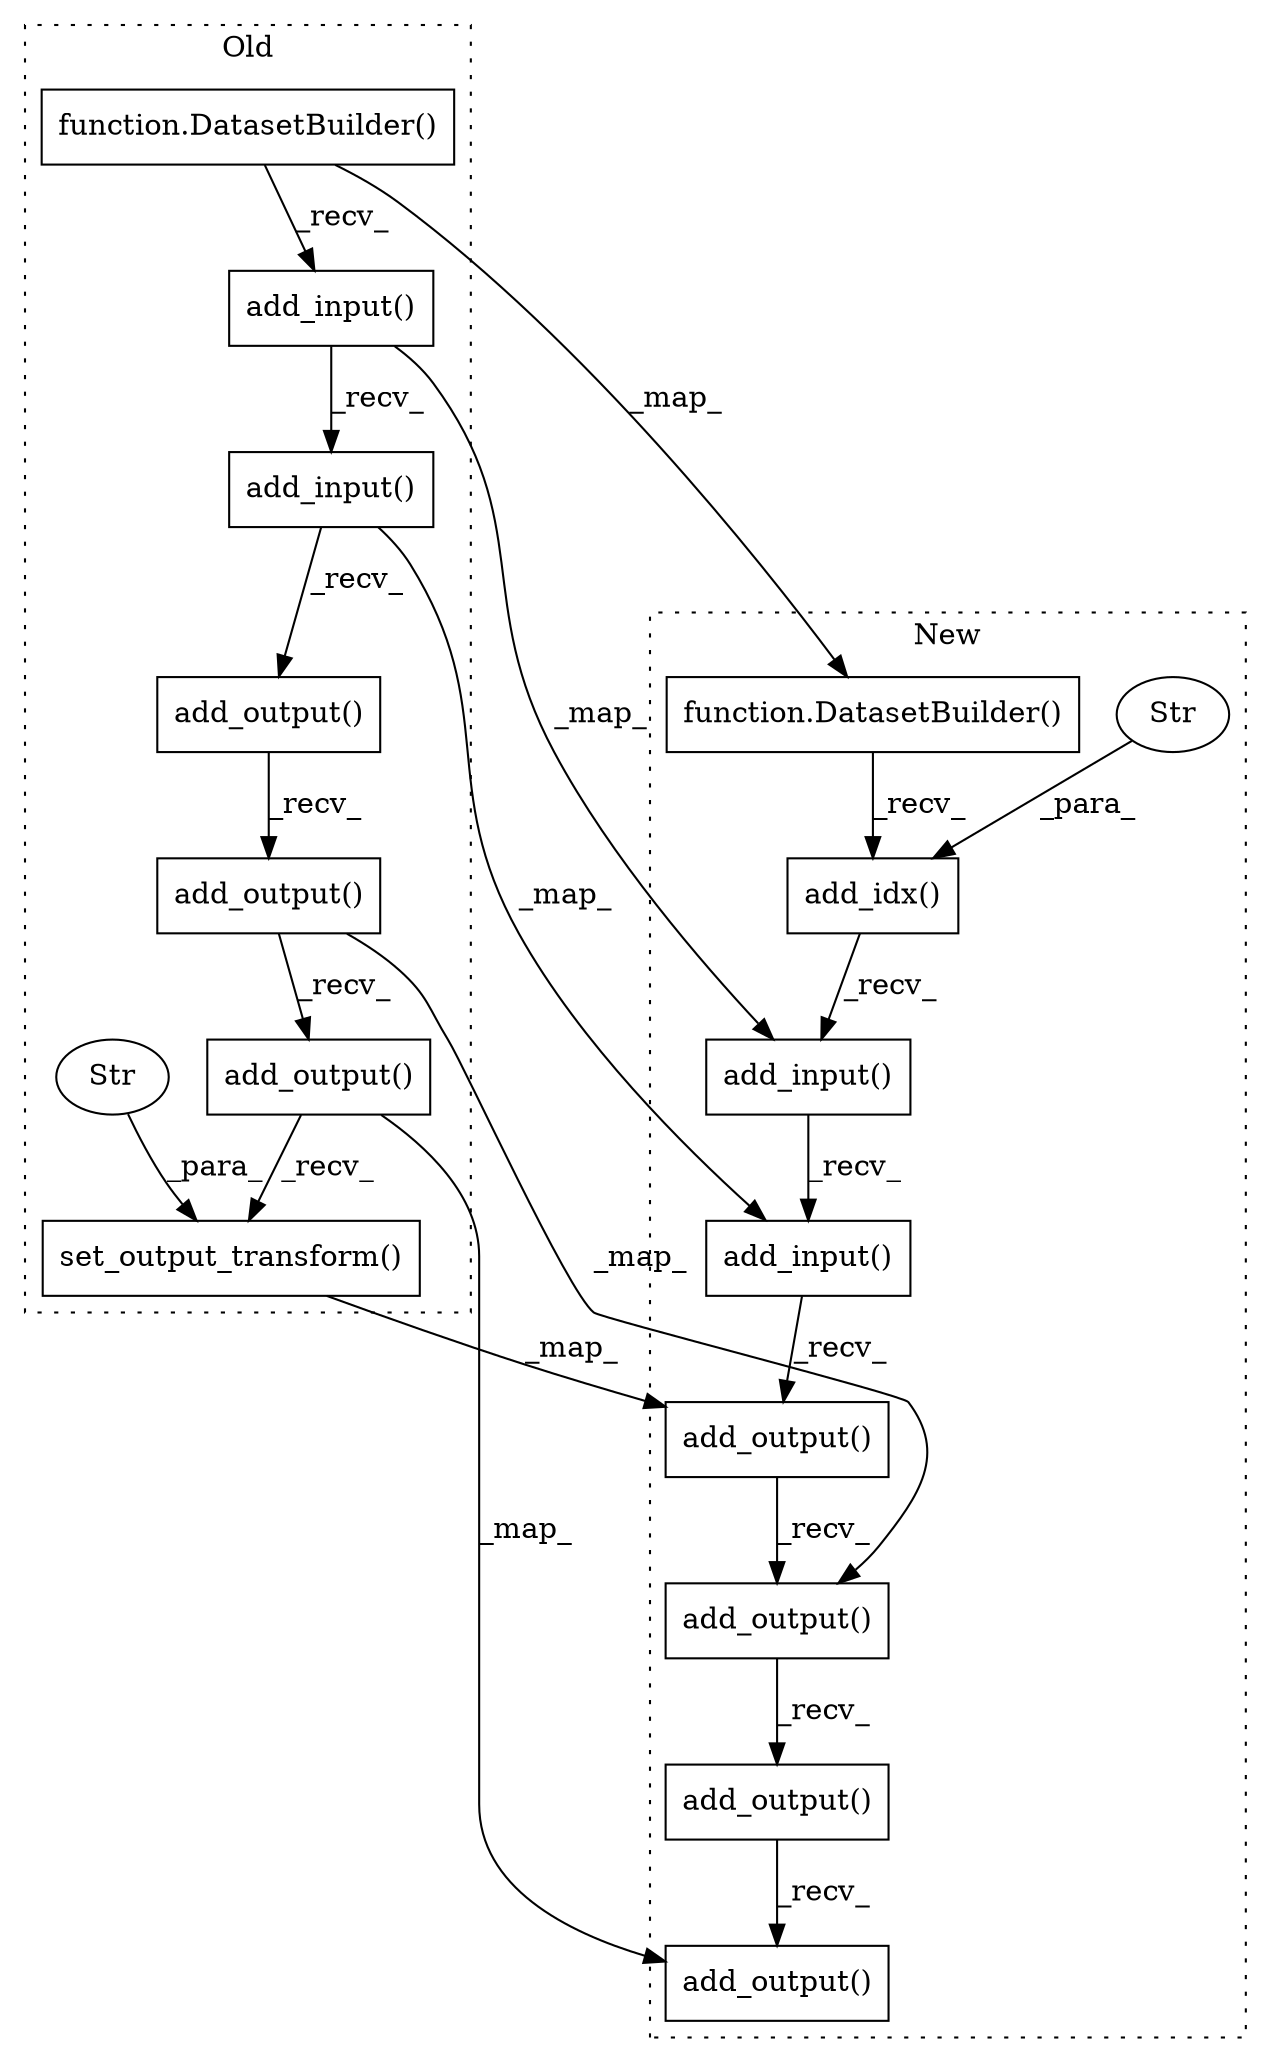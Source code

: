 digraph G {
subgraph cluster0 {
1 [label="add_output()" a="75" s="210" l="176" shape="box"];
6 [label="function.DatasetBuilder()" a="75" s="210" l="16" shape="box"];
8 [label="set_output_transform()" a="75" s="210,541" l="309,1" shape="box"];
9 [label="Str" a="66" s="519" l="5" shape="ellipse"];
10 [label="add_output()" a="75" s="210" l="274" shape="box"];
13 [label="add_input()" a="75" s="210" l="70" shape="box"];
14 [label="add_output()" a="75" s="210" l="225" shape="box"];
17 [label="add_input()" a="75" s="210" l="127" shape="box"];
label = "Old";
style="dotted";
}
subgraph cluster1 {
2 [label="add_output()" a="75" s="246" l="411" shape="box"];
3 [label="add_idx()" a="75" s="246,288" l="38,1" shape="box"];
4 [label="Str" a="66" s="284" l="4" shape="ellipse"];
5 [label="function.DatasetBuilder()" a="75" s="246" l="16" shape="box"];
7 [label="add_output()" a="75" s="246" l="312" shape="box"];
11 [label="add_output()" a="75" s="246" l="460" shape="box"];
12 [label="add_input()" a="75" s="246" l="97" shape="box"];
15 [label="add_output()" a="75" s="246" l="361" shape="box"];
16 [label="add_input()" a="75" s="246" l="236" shape="box"];
label = "New";
style="dotted";
}
1 -> 14 [label="_recv_"];
2 -> 11 [label="_recv_"];
3 -> 12 [label="_recv_"];
4 -> 3 [label="_para_"];
5 -> 3 [label="_recv_"];
6 -> 13 [label="_recv_"];
6 -> 5 [label="_map_"];
7 -> 15 [label="_recv_"];
8 -> 7 [label="_map_"];
9 -> 8 [label="_para_"];
10 -> 8 [label="_recv_"];
10 -> 11 [label="_map_"];
12 -> 16 [label="_recv_"];
13 -> 17 [label="_recv_"];
13 -> 12 [label="_map_"];
14 -> 15 [label="_map_"];
14 -> 10 [label="_recv_"];
15 -> 2 [label="_recv_"];
16 -> 7 [label="_recv_"];
17 -> 16 [label="_map_"];
17 -> 1 [label="_recv_"];
}